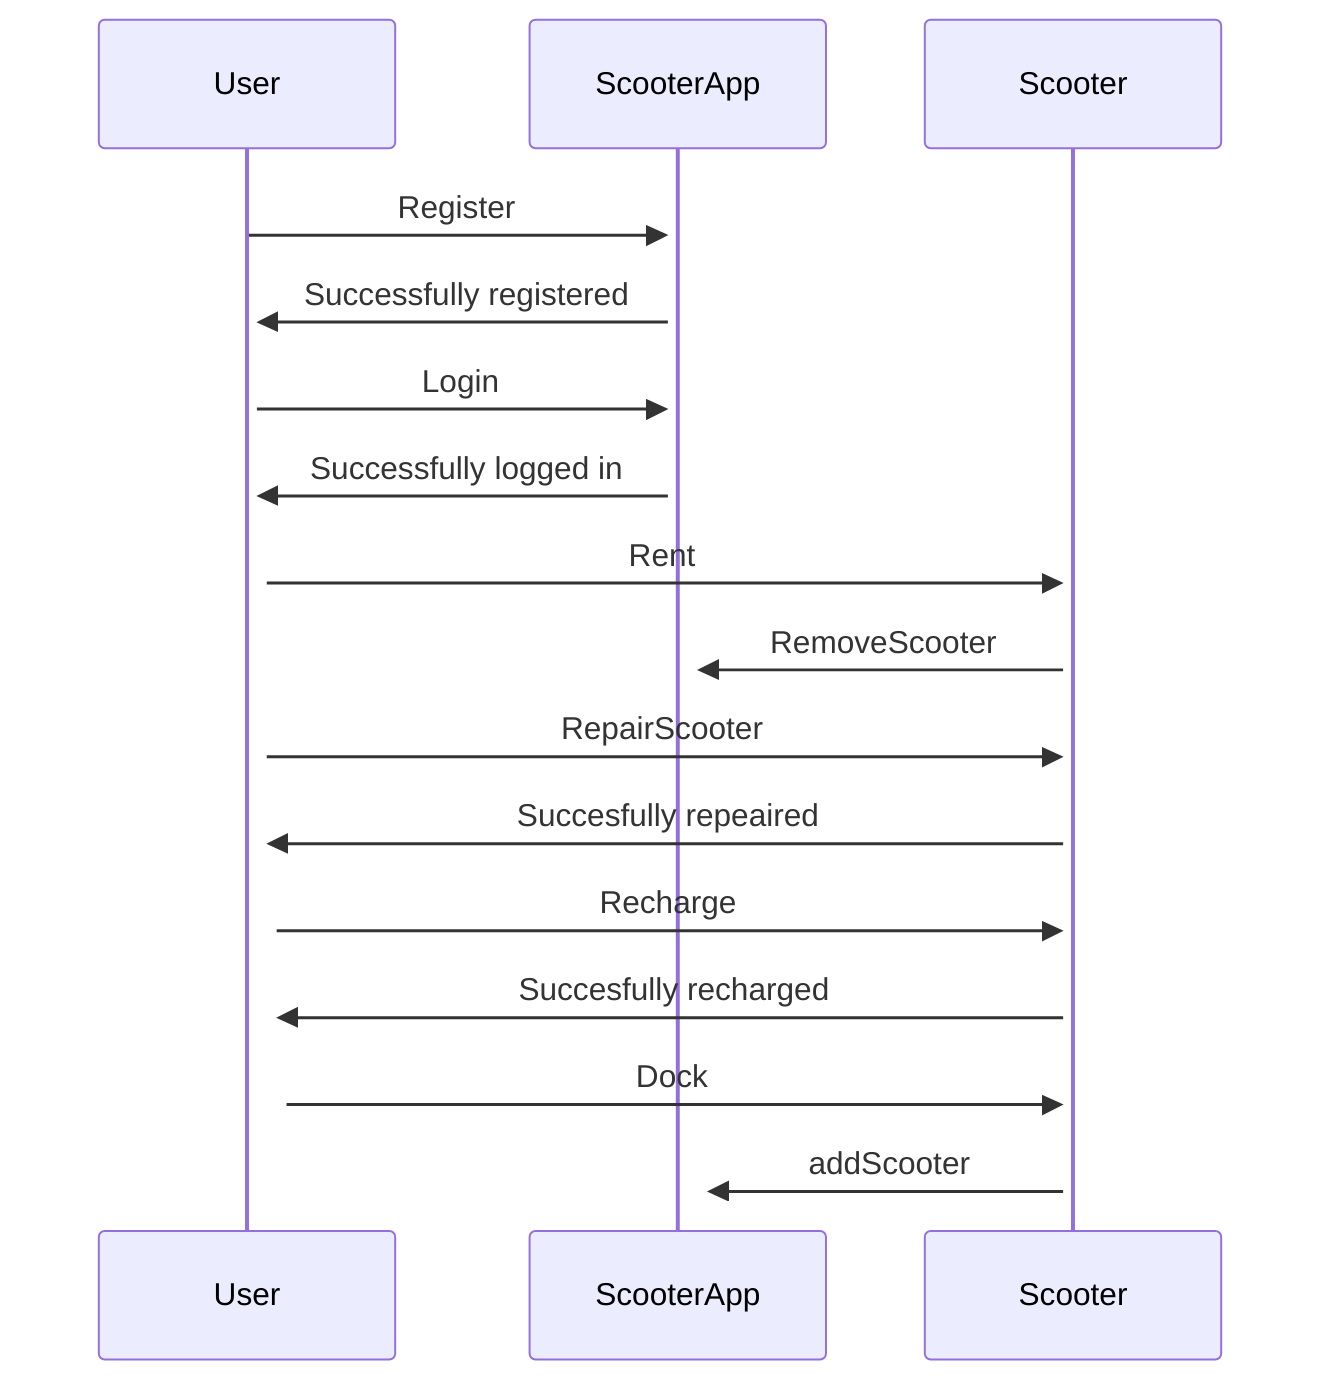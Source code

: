 sequenceDiagram
    User->>+ScooterApp: Register
    ScooterApp->>+User: Successfully registered
    User->>+ScooterApp: Login
    ScooterApp->>+User: Successfully logged in
    User->>+Scooter: Rent
    Scooter->>+ScooterApp: RemoveScooter
    User->>+Scooter: RepairScooter
    Scooter->>+User: Succesfully repeaired
    User->>+Scooter: Recharge
    Scooter->>+User: Succesfully recharged
    User->>+Scooter: Dock
    Scooter->>+ScooterApp: addScooter